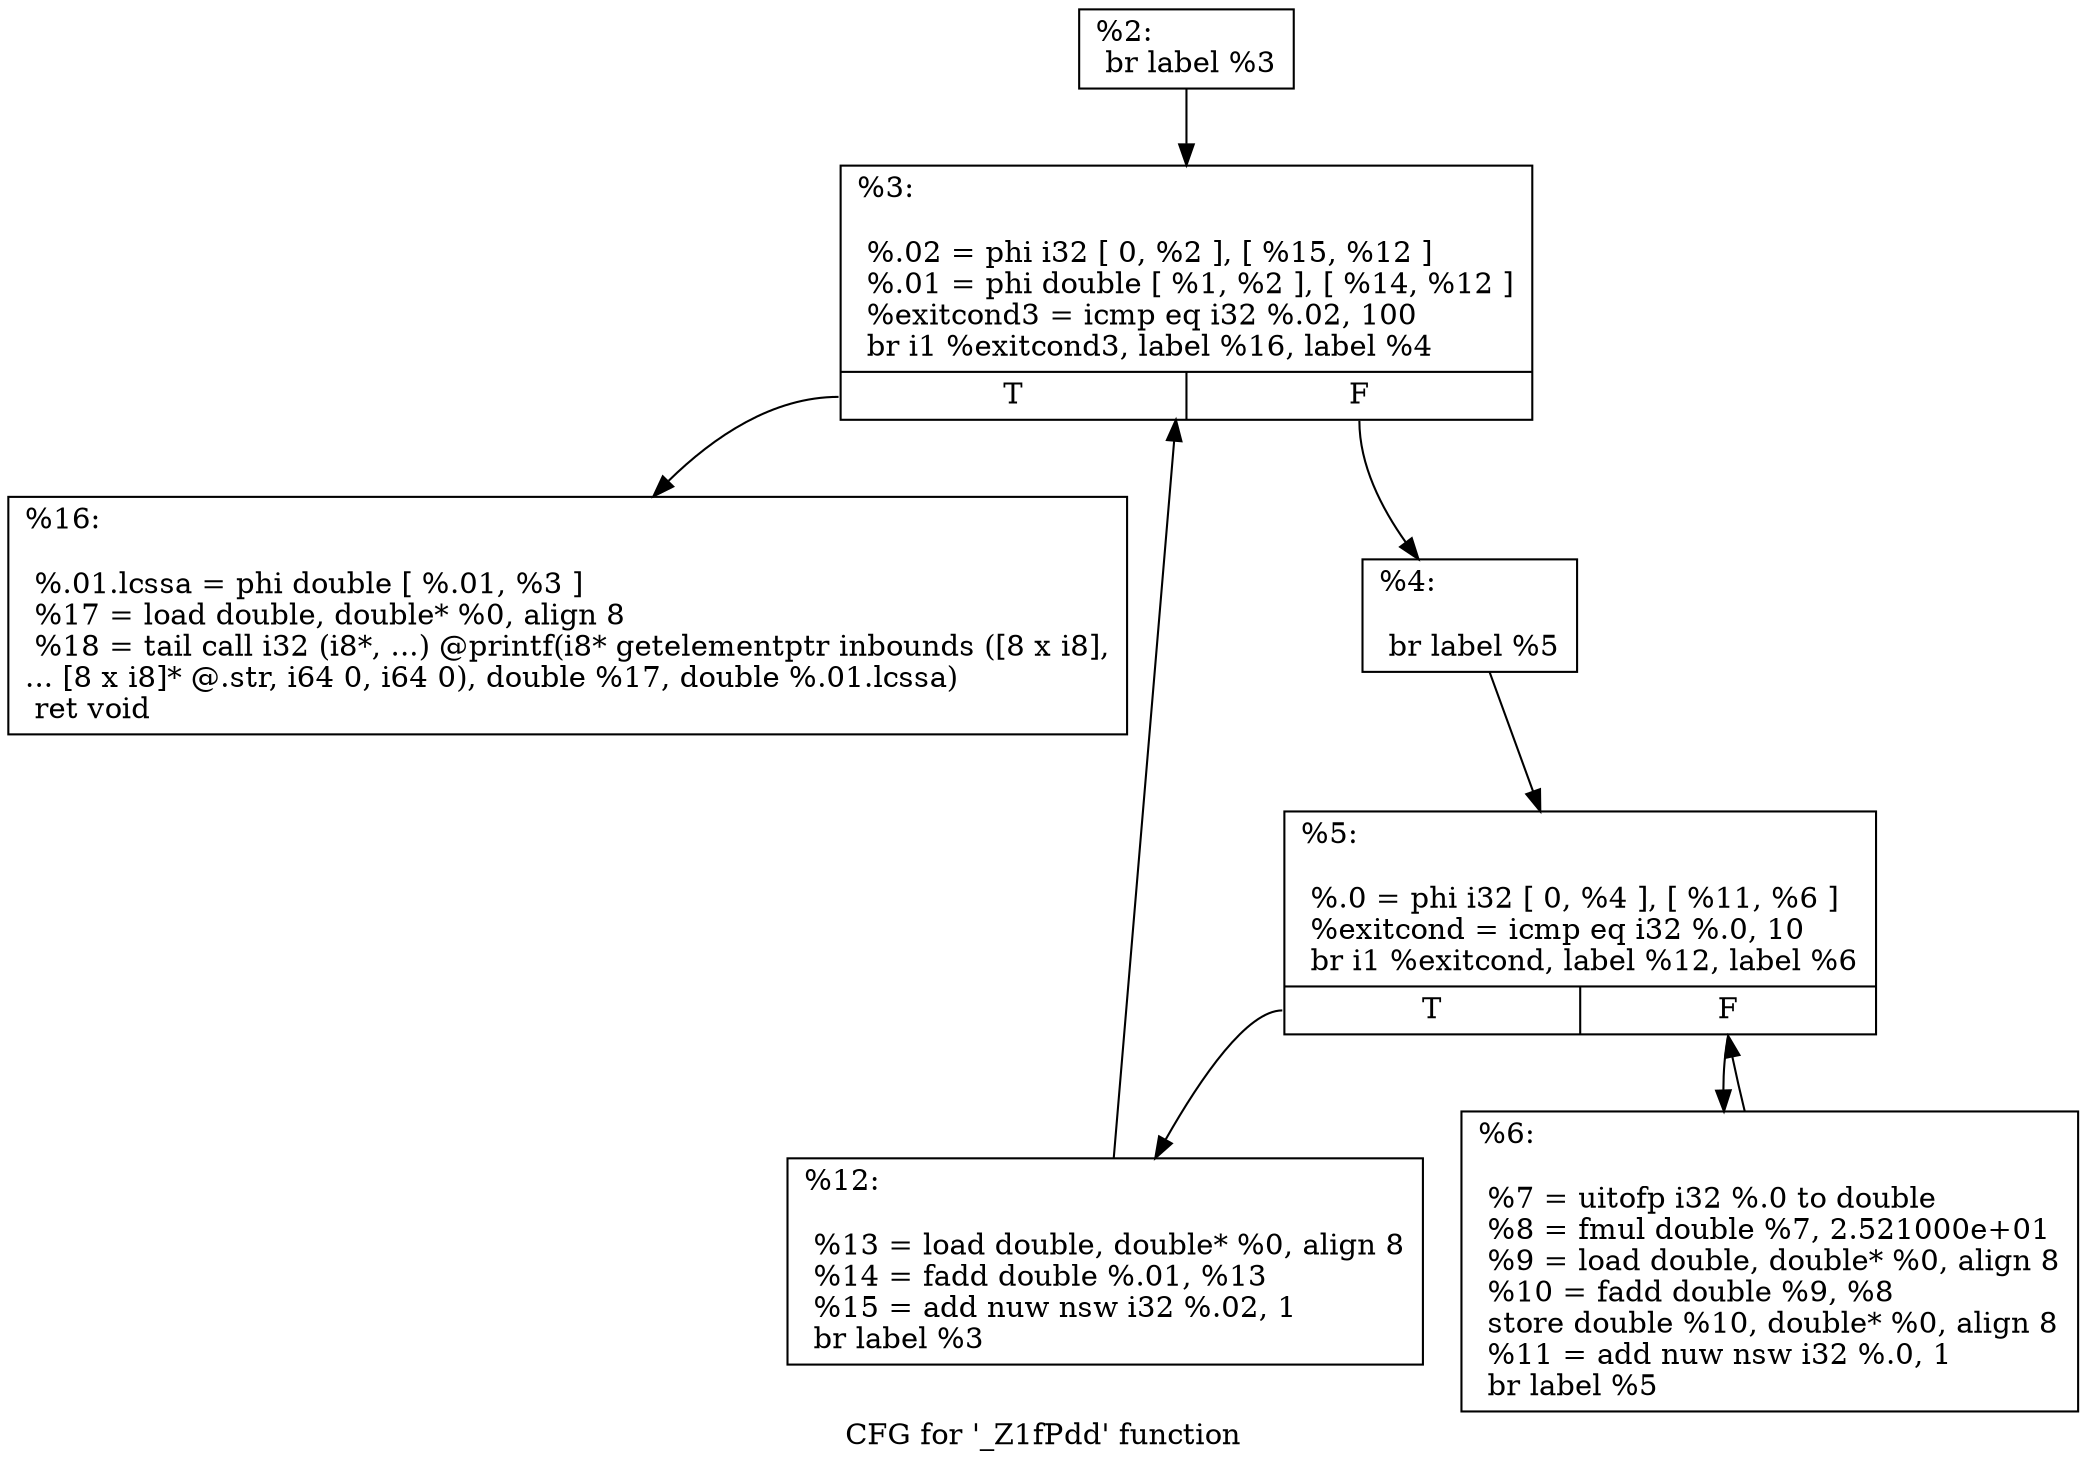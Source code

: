 digraph "CFG for '_Z1fPdd' function" {
	label="CFG for '_Z1fPdd' function";

	Node0x384b040 [shape=record,label="{%2:\l  br label %3\l}"];
	Node0x384b040 -> Node0x384b690;
	Node0x384b690 [shape=record,label="{%3:\l\l  %.02 = phi i32 [ 0, %2 ], [ %15, %12 ]\l  %.01 = phi double [ %1, %2 ], [ %14, %12 ]\l  %exitcond3 = icmp eq i32 %.02, 100\l  br i1 %exitcond3, label %16, label %4\l|{<s0>T|<s1>F}}"];
	Node0x384b690:s0 -> Node0x384de60;
	Node0x384b690:s1 -> Node0x384b6e0;
	Node0x384b6e0 [shape=record,label="{%4:\l\l  br label %5\l}"];
	Node0x384b6e0 -> Node0x384b730;
	Node0x384b730 [shape=record,label="{%5:\l\l  %.0 = phi i32 [ 0, %4 ], [ %11, %6 ]\l  %exitcond = icmp eq i32 %.0, 10\l  br i1 %exitcond, label %12, label %6\l|{<s0>T|<s1>F}}"];
	Node0x384b730:s0 -> Node0x384de10;
	Node0x384b730:s1 -> Node0x384ddc0;
	Node0x384ddc0 [shape=record,label="{%6:\l\l  %7 = uitofp i32 %.0 to double\l  %8 = fmul double %7, 2.521000e+01\l  %9 = load double, double* %0, align 8\l  %10 = fadd double %9, %8\l  store double %10, double* %0, align 8\l  %11 = add nuw nsw i32 %.0, 1\l  br label %5\l}"];
	Node0x384ddc0 -> Node0x384b730;
	Node0x384de10 [shape=record,label="{%12:\l\l  %13 = load double, double* %0, align 8\l  %14 = fadd double %.01, %13\l  %15 = add nuw nsw i32 %.02, 1\l  br label %3\l}"];
	Node0x384de10 -> Node0x384b690;
	Node0x384de60 [shape=record,label="{%16:\l\l  %.01.lcssa = phi double [ %.01, %3 ]\l  %17 = load double, double* %0, align 8\l  %18 = tail call i32 (i8*, ...) @printf(i8* getelementptr inbounds ([8 x i8],\l... [8 x i8]* @.str, i64 0, i64 0), double %17, double %.01.lcssa)\l  ret void\l}"];
}
